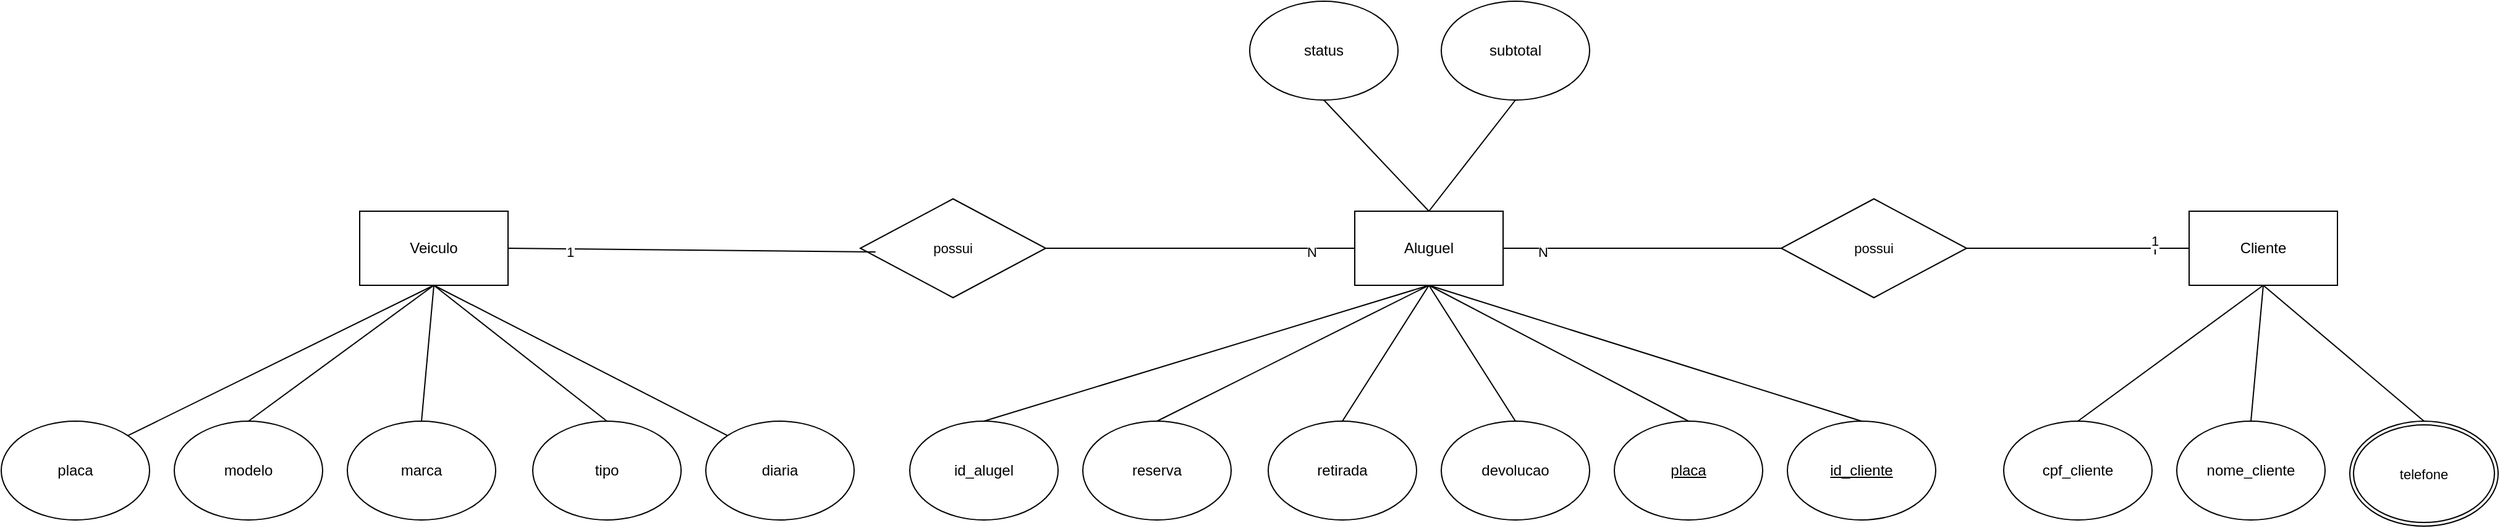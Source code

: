 <mxfile version="24.2.1" type="device">
  <diagram name="Page-1" id="KcoUCer-cBKBHuBMyaUO">
    <mxGraphModel dx="2583" dy="2198" grid="1" gridSize="10" guides="1" tooltips="1" connect="1" arrows="1" fold="1" page="1" pageScale="1" pageWidth="850" pageHeight="1100" math="0" shadow="0">
      <root>
        <mxCell id="0" />
        <mxCell id="1" parent="0" />
        <mxCell id="Y1e_YjSV7FnNWdBsGaUr-1" value="Veiculo" style="rounded=0;whiteSpace=wrap;html=1;" vertex="1" parent="1">
          <mxGeometry y="150" width="120" height="60" as="geometry" />
        </mxCell>
        <mxCell id="Y1e_YjSV7FnNWdBsGaUr-27" style="edgeStyle=none;rounded=0;orthogonalLoop=1;jettySize=auto;html=1;exitX=1;exitY=0;exitDx=0;exitDy=0;entryX=0.5;entryY=1;entryDx=0;entryDy=0;strokeColor=default;align=center;verticalAlign=middle;fontFamily=Helvetica;fontSize=11;fontColor=default;labelBackgroundColor=default;endArrow=none;endFill=0;" edge="1" parent="1" source="Y1e_YjSV7FnNWdBsGaUr-2" target="Y1e_YjSV7FnNWdBsGaUr-1">
          <mxGeometry relative="1" as="geometry" />
        </mxCell>
        <mxCell id="Y1e_YjSV7FnNWdBsGaUr-2" value="placa" style="ellipse;whiteSpace=wrap;html=1;" vertex="1" parent="1">
          <mxGeometry x="-290" y="320" width="120" height="80" as="geometry" />
        </mxCell>
        <mxCell id="Y1e_YjSV7FnNWdBsGaUr-23" style="edgeStyle=none;rounded=0;orthogonalLoop=1;jettySize=auto;html=1;exitX=0.5;exitY=0;exitDx=0;exitDy=0;entryX=0.5;entryY=1;entryDx=0;entryDy=0;strokeColor=default;align=center;verticalAlign=middle;fontFamily=Helvetica;fontSize=11;fontColor=default;labelBackgroundColor=default;endArrow=none;endFill=0;" edge="1" parent="1" source="Y1e_YjSV7FnNWdBsGaUr-3" target="Y1e_YjSV7FnNWdBsGaUr-1">
          <mxGeometry relative="1" as="geometry" />
        </mxCell>
        <mxCell id="Y1e_YjSV7FnNWdBsGaUr-3" value="modelo" style="ellipse;whiteSpace=wrap;html=1;" vertex="1" parent="1">
          <mxGeometry x="-150" y="320" width="120" height="80" as="geometry" />
        </mxCell>
        <mxCell id="Y1e_YjSV7FnNWdBsGaUr-24" style="edgeStyle=none;rounded=0;orthogonalLoop=1;jettySize=auto;html=1;exitX=0.5;exitY=0;exitDx=0;exitDy=0;strokeColor=default;align=center;verticalAlign=middle;fontFamily=Helvetica;fontSize=11;fontColor=default;labelBackgroundColor=default;endArrow=none;endFill=0;" edge="1" parent="1" source="Y1e_YjSV7FnNWdBsGaUr-4">
          <mxGeometry relative="1" as="geometry">
            <mxPoint x="60" y="210" as="targetPoint" />
          </mxGeometry>
        </mxCell>
        <mxCell id="Y1e_YjSV7FnNWdBsGaUr-4" value="marca" style="ellipse;whiteSpace=wrap;html=1;" vertex="1" parent="1">
          <mxGeometry x="-10" y="320" width="120" height="80" as="geometry" />
        </mxCell>
        <mxCell id="Y1e_YjSV7FnNWdBsGaUr-25" style="edgeStyle=none;rounded=0;orthogonalLoop=1;jettySize=auto;html=1;exitX=0.5;exitY=0;exitDx=0;exitDy=0;entryX=0.5;entryY=1;entryDx=0;entryDy=0;strokeColor=default;align=center;verticalAlign=middle;fontFamily=Helvetica;fontSize=11;fontColor=default;labelBackgroundColor=default;endArrow=none;endFill=0;" edge="1" parent="1" source="Y1e_YjSV7FnNWdBsGaUr-5" target="Y1e_YjSV7FnNWdBsGaUr-1">
          <mxGeometry relative="1" as="geometry" />
        </mxCell>
        <mxCell id="Y1e_YjSV7FnNWdBsGaUr-5" value="tipo" style="ellipse;whiteSpace=wrap;html=1;" vertex="1" parent="1">
          <mxGeometry x="140" y="320" width="120" height="80" as="geometry" />
        </mxCell>
        <mxCell id="Y1e_YjSV7FnNWdBsGaUr-26" style="edgeStyle=none;rounded=0;orthogonalLoop=1;jettySize=auto;html=1;exitX=0;exitY=0;exitDx=0;exitDy=0;entryX=0.5;entryY=1;entryDx=0;entryDy=0;strokeColor=default;align=center;verticalAlign=middle;fontFamily=Helvetica;fontSize=11;fontColor=default;labelBackgroundColor=default;endArrow=none;endFill=0;" edge="1" parent="1" source="Y1e_YjSV7FnNWdBsGaUr-7" target="Y1e_YjSV7FnNWdBsGaUr-1">
          <mxGeometry relative="1" as="geometry" />
        </mxCell>
        <mxCell id="Y1e_YjSV7FnNWdBsGaUr-7" value="diaria" style="ellipse;whiteSpace=wrap;html=1;" vertex="1" parent="1">
          <mxGeometry x="280" y="320" width="120" height="80" as="geometry" />
        </mxCell>
        <mxCell id="Y1e_YjSV7FnNWdBsGaUr-8" value="Cliente" style="rounded=0;whiteSpace=wrap;html=1;" vertex="1" parent="1">
          <mxGeometry x="1480" y="150" width="120" height="60" as="geometry" />
        </mxCell>
        <mxCell id="Y1e_YjSV7FnNWdBsGaUr-28" style="edgeStyle=none;rounded=0;orthogonalLoop=1;jettySize=auto;html=1;exitX=0.5;exitY=0;exitDx=0;exitDy=0;entryX=0.5;entryY=1;entryDx=0;entryDy=0;strokeColor=default;align=center;verticalAlign=middle;fontFamily=Helvetica;fontSize=11;fontColor=default;labelBackgroundColor=default;endArrow=none;endFill=0;" edge="1" parent="1" source="Y1e_YjSV7FnNWdBsGaUr-9" target="Y1e_YjSV7FnNWdBsGaUr-8">
          <mxGeometry relative="1" as="geometry" />
        </mxCell>
        <mxCell id="Y1e_YjSV7FnNWdBsGaUr-9" value="cpf_cliente" style="ellipse;whiteSpace=wrap;html=1;" vertex="1" parent="1">
          <mxGeometry x="1330" y="320" width="120" height="80" as="geometry" />
        </mxCell>
        <mxCell id="Y1e_YjSV7FnNWdBsGaUr-29" style="edgeStyle=none;rounded=0;orthogonalLoop=1;jettySize=auto;html=1;exitX=0.5;exitY=0;exitDx=0;exitDy=0;entryX=0.5;entryY=1;entryDx=0;entryDy=0;strokeColor=default;align=center;verticalAlign=middle;fontFamily=Helvetica;fontSize=11;fontColor=default;labelBackgroundColor=default;endArrow=none;endFill=0;" edge="1" parent="1" source="Y1e_YjSV7FnNWdBsGaUr-10" target="Y1e_YjSV7FnNWdBsGaUr-8">
          <mxGeometry relative="1" as="geometry" />
        </mxCell>
        <mxCell id="Y1e_YjSV7FnNWdBsGaUr-10" value="nome_cliente" style="ellipse;whiteSpace=wrap;html=1;" vertex="1" parent="1">
          <mxGeometry x="1470" y="320" width="120" height="80" as="geometry" />
        </mxCell>
        <mxCell id="Y1e_YjSV7FnNWdBsGaUr-30" style="edgeStyle=none;rounded=0;orthogonalLoop=1;jettySize=auto;html=1;exitX=0.5;exitY=0;exitDx=0;exitDy=0;strokeColor=default;align=center;verticalAlign=middle;fontFamily=Helvetica;fontSize=11;fontColor=default;labelBackgroundColor=default;endArrow=none;endFill=0;" edge="1" parent="1">
          <mxGeometry relative="1" as="geometry">
            <mxPoint x="1540" y="210" as="targetPoint" />
            <mxPoint x="1670" y="320" as="sourcePoint" />
          </mxGeometry>
        </mxCell>
        <mxCell id="Y1e_YjSV7FnNWdBsGaUr-42" style="edgeStyle=none;rounded=0;orthogonalLoop=1;jettySize=auto;html=1;exitX=1;exitY=0.5;exitDx=0;exitDy=0;entryX=0;entryY=0.5;entryDx=0;entryDy=0;strokeColor=default;align=center;verticalAlign=middle;fontFamily=Helvetica;fontSize=11;fontColor=default;labelBackgroundColor=default;endArrow=none;endFill=0;" edge="1" parent="1" source="Y1e_YjSV7FnNWdBsGaUr-14" target="Y1e_YjSV7FnNWdBsGaUr-38">
          <mxGeometry relative="1" as="geometry" />
        </mxCell>
        <mxCell id="Y1e_YjSV7FnNWdBsGaUr-46" value="N" style="edgeLabel;html=1;align=center;verticalAlign=middle;resizable=0;points=[];fontFamily=Helvetica;fontSize=11;fontColor=default;labelBackgroundColor=default;" vertex="1" connectable="0" parent="Y1e_YjSV7FnNWdBsGaUr-42">
          <mxGeometry x="-0.727" y="-3" relative="1" as="geometry">
            <mxPoint x="1" as="offset" />
          </mxGeometry>
        </mxCell>
        <mxCell id="Y1e_YjSV7FnNWdBsGaUr-52" style="edgeStyle=none;rounded=0;orthogonalLoop=1;jettySize=auto;html=1;exitX=0.5;exitY=0;exitDx=0;exitDy=0;entryX=0.5;entryY=1;entryDx=0;entryDy=0;strokeColor=default;align=center;verticalAlign=middle;fontFamily=Helvetica;fontSize=11;fontColor=default;labelBackgroundColor=default;endArrow=none;endFill=0;" edge="1" parent="1" source="Y1e_YjSV7FnNWdBsGaUr-14" target="Y1e_YjSV7FnNWdBsGaUr-50">
          <mxGeometry relative="1" as="geometry" />
        </mxCell>
        <mxCell id="Y1e_YjSV7FnNWdBsGaUr-14" value="Aluguel" style="rounded=0;whiteSpace=wrap;html=1;" vertex="1" parent="1">
          <mxGeometry x="805" y="150" width="120" height="60" as="geometry" />
        </mxCell>
        <mxCell id="Y1e_YjSV7FnNWdBsGaUr-31" style="edgeStyle=none;rounded=0;orthogonalLoop=1;jettySize=auto;html=1;exitX=0.5;exitY=0;exitDx=0;exitDy=0;entryX=0.5;entryY=1;entryDx=0;entryDy=0;strokeColor=default;align=center;verticalAlign=middle;fontFamily=Helvetica;fontSize=11;fontColor=default;labelBackgroundColor=default;endArrow=none;endFill=0;" edge="1" parent="1" source="Y1e_YjSV7FnNWdBsGaUr-15" target="Y1e_YjSV7FnNWdBsGaUr-14">
          <mxGeometry relative="1" as="geometry" />
        </mxCell>
        <mxCell id="Y1e_YjSV7FnNWdBsGaUr-15" value="id_alugel" style="ellipse;whiteSpace=wrap;html=1;" vertex="1" parent="1">
          <mxGeometry x="445" y="320" width="120" height="80" as="geometry" />
        </mxCell>
        <mxCell id="Y1e_YjSV7FnNWdBsGaUr-32" style="edgeStyle=none;rounded=0;orthogonalLoop=1;jettySize=auto;html=1;exitX=0.5;exitY=0;exitDx=0;exitDy=0;strokeColor=default;align=center;verticalAlign=middle;fontFamily=Helvetica;fontSize=11;fontColor=default;labelBackgroundColor=default;endArrow=none;endFill=0;" edge="1" parent="1" source="Y1e_YjSV7FnNWdBsGaUr-16">
          <mxGeometry relative="1" as="geometry">
            <mxPoint x="865" y="210" as="targetPoint" />
          </mxGeometry>
        </mxCell>
        <mxCell id="Y1e_YjSV7FnNWdBsGaUr-16" value="reserva" style="ellipse;whiteSpace=wrap;html=1;" vertex="1" parent="1">
          <mxGeometry x="585" y="320" width="120" height="80" as="geometry" />
        </mxCell>
        <mxCell id="Y1e_YjSV7FnNWdBsGaUr-33" style="edgeStyle=none;rounded=0;orthogonalLoop=1;jettySize=auto;html=1;exitX=0.5;exitY=0;exitDx=0;exitDy=0;strokeColor=default;align=center;verticalAlign=middle;fontFamily=Helvetica;fontSize=11;fontColor=default;labelBackgroundColor=default;endArrow=none;endFill=0;" edge="1" parent="1" source="Y1e_YjSV7FnNWdBsGaUr-17">
          <mxGeometry relative="1" as="geometry">
            <mxPoint x="865" y="210" as="targetPoint" />
          </mxGeometry>
        </mxCell>
        <mxCell id="Y1e_YjSV7FnNWdBsGaUr-17" value="retirada" style="ellipse;whiteSpace=wrap;html=1;" vertex="1" parent="1">
          <mxGeometry x="735" y="320" width="120" height="80" as="geometry" />
        </mxCell>
        <mxCell id="Y1e_YjSV7FnNWdBsGaUr-34" style="edgeStyle=none;rounded=0;orthogonalLoop=1;jettySize=auto;html=1;exitX=0.5;exitY=0;exitDx=0;exitDy=0;strokeColor=default;align=center;verticalAlign=middle;fontFamily=Helvetica;fontSize=11;fontColor=default;labelBackgroundColor=default;endArrow=none;endFill=0;" edge="1" parent="1" source="Y1e_YjSV7FnNWdBsGaUr-18">
          <mxGeometry relative="1" as="geometry">
            <mxPoint x="865" y="210" as="targetPoint" />
          </mxGeometry>
        </mxCell>
        <mxCell id="Y1e_YjSV7FnNWdBsGaUr-18" value="devolucao" style="ellipse;whiteSpace=wrap;html=1;" vertex="1" parent="1">
          <mxGeometry x="875" y="320" width="120" height="80" as="geometry" />
        </mxCell>
        <mxCell id="Y1e_YjSV7FnNWdBsGaUr-35" style="edgeStyle=none;rounded=0;orthogonalLoop=1;jettySize=auto;html=1;exitX=0.5;exitY=0;exitDx=0;exitDy=0;entryX=0.5;entryY=1;entryDx=0;entryDy=0;strokeColor=default;align=center;verticalAlign=middle;fontFamily=Helvetica;fontSize=11;fontColor=default;labelBackgroundColor=default;endArrow=none;endFill=0;" edge="1" parent="1" source="Y1e_YjSV7FnNWdBsGaUr-19" target="Y1e_YjSV7FnNWdBsGaUr-14">
          <mxGeometry relative="1" as="geometry" />
        </mxCell>
        <mxCell id="Y1e_YjSV7FnNWdBsGaUr-19" value="&lt;u&gt;placa&lt;/u&gt;" style="ellipse;whiteSpace=wrap;html=1;" vertex="1" parent="1">
          <mxGeometry x="1015" y="320" width="120" height="80" as="geometry" />
        </mxCell>
        <mxCell id="Y1e_YjSV7FnNWdBsGaUr-36" style="edgeStyle=none;rounded=0;orthogonalLoop=1;jettySize=auto;html=1;exitX=0.5;exitY=0;exitDx=0;exitDy=0;strokeColor=default;align=center;verticalAlign=middle;fontFamily=Helvetica;fontSize=11;fontColor=default;labelBackgroundColor=default;endArrow=none;endFill=0;" edge="1" parent="1" source="Y1e_YjSV7FnNWdBsGaUr-20">
          <mxGeometry relative="1" as="geometry">
            <mxPoint x="865" y="210" as="targetPoint" />
          </mxGeometry>
        </mxCell>
        <mxCell id="Y1e_YjSV7FnNWdBsGaUr-20" value="&lt;u&gt;id_cliente&lt;/u&gt;" style="ellipse;whiteSpace=wrap;html=1;" vertex="1" parent="1">
          <mxGeometry x="1155" y="320" width="120" height="80" as="geometry" />
        </mxCell>
        <mxCell id="Y1e_YjSV7FnNWdBsGaUr-41" style="edgeStyle=none;rounded=0;orthogonalLoop=1;jettySize=auto;html=1;exitX=1;exitY=0.5;exitDx=0;exitDy=0;entryX=0;entryY=0.5;entryDx=0;entryDy=0;strokeColor=default;align=center;verticalAlign=middle;fontFamily=Helvetica;fontSize=11;fontColor=default;labelBackgroundColor=default;endArrow=none;endFill=0;" edge="1" parent="1" source="Y1e_YjSV7FnNWdBsGaUr-37" target="Y1e_YjSV7FnNWdBsGaUr-14">
          <mxGeometry relative="1" as="geometry" />
        </mxCell>
        <mxCell id="Y1e_YjSV7FnNWdBsGaUr-45" value="N" style="edgeLabel;html=1;align=center;verticalAlign=middle;resizable=0;points=[];fontFamily=Helvetica;fontSize=11;fontColor=default;labelBackgroundColor=default;" vertex="1" connectable="0" parent="Y1e_YjSV7FnNWdBsGaUr-41">
          <mxGeometry x="0.712" y="-3" relative="1" as="geometry">
            <mxPoint x="1" as="offset" />
          </mxGeometry>
        </mxCell>
        <mxCell id="Y1e_YjSV7FnNWdBsGaUr-37" value="possui" style="rhombus;whiteSpace=wrap;html=1;fontFamily=Helvetica;fontSize=11;fontColor=default;labelBackgroundColor=default;" vertex="1" parent="1">
          <mxGeometry x="405" y="140" width="150" height="80" as="geometry" />
        </mxCell>
        <mxCell id="Y1e_YjSV7FnNWdBsGaUr-43" style="edgeStyle=none;rounded=0;orthogonalLoop=1;jettySize=auto;html=1;exitX=1;exitY=0.5;exitDx=0;exitDy=0;strokeColor=default;align=center;verticalAlign=middle;fontFamily=Helvetica;fontSize=11;fontColor=default;labelBackgroundColor=default;endArrow=none;endFill=0;" edge="1" parent="1" source="Y1e_YjSV7FnNWdBsGaUr-38" target="Y1e_YjSV7FnNWdBsGaUr-8">
          <mxGeometry relative="1" as="geometry" />
        </mxCell>
        <mxCell id="Y1e_YjSV7FnNWdBsGaUr-47" value="I" style="edgeLabel;html=1;align=center;verticalAlign=middle;resizable=0;points=[];fontFamily=Helvetica;fontSize=11;fontColor=default;labelBackgroundColor=default;" vertex="1" connectable="0" parent="Y1e_YjSV7FnNWdBsGaUr-43">
          <mxGeometry x="0.674" y="-1" relative="1" as="geometry">
            <mxPoint x="1" as="offset" />
          </mxGeometry>
        </mxCell>
        <mxCell id="Y1e_YjSV7FnNWdBsGaUr-48" value="1" style="edgeLabel;html=1;align=center;verticalAlign=middle;resizable=0;points=[];fontFamily=Helvetica;fontSize=11;fontColor=default;labelBackgroundColor=default;" vertex="1" connectable="0" parent="Y1e_YjSV7FnNWdBsGaUr-43">
          <mxGeometry x="0.674" y="6" relative="1" as="geometry">
            <mxPoint x="1" as="offset" />
          </mxGeometry>
        </mxCell>
        <mxCell id="Y1e_YjSV7FnNWdBsGaUr-38" value="possui" style="rhombus;whiteSpace=wrap;html=1;fontFamily=Helvetica;fontSize=11;fontColor=default;labelBackgroundColor=default;" vertex="1" parent="1">
          <mxGeometry x="1150" y="140" width="150" height="80" as="geometry" />
        </mxCell>
        <mxCell id="Y1e_YjSV7FnNWdBsGaUr-39" style="edgeStyle=none;rounded=0;orthogonalLoop=1;jettySize=auto;html=1;exitX=1;exitY=0.5;exitDx=0;exitDy=0;entryX=0.082;entryY=0.538;entryDx=0;entryDy=0;entryPerimeter=0;strokeColor=default;align=center;verticalAlign=middle;fontFamily=Helvetica;fontSize=11;fontColor=default;labelBackgroundColor=default;endArrow=none;endFill=0;" edge="1" parent="1" source="Y1e_YjSV7FnNWdBsGaUr-1" target="Y1e_YjSV7FnNWdBsGaUr-37">
          <mxGeometry relative="1" as="geometry" />
        </mxCell>
        <mxCell id="Y1e_YjSV7FnNWdBsGaUr-44" value="1" style="edgeLabel;html=1;align=center;verticalAlign=middle;resizable=0;points=[];fontFamily=Helvetica;fontSize=11;fontColor=default;labelBackgroundColor=default;" vertex="1" connectable="0" parent="Y1e_YjSV7FnNWdBsGaUr-39">
          <mxGeometry x="-0.67" y="-2" relative="1" as="geometry">
            <mxPoint x="1" as="offset" />
          </mxGeometry>
        </mxCell>
        <mxCell id="Y1e_YjSV7FnNWdBsGaUr-49" value="telefone" style="ellipse;shape=doubleEllipse;margin=3;whiteSpace=wrap;html=1;align=center;fontFamily=Helvetica;fontSize=11;fontColor=default;labelBackgroundColor=default;" vertex="1" parent="1">
          <mxGeometry x="1610" y="320" width="120" height="85" as="geometry" />
        </mxCell>
        <mxCell id="Y1e_YjSV7FnNWdBsGaUr-50" value="status" style="ellipse;whiteSpace=wrap;html=1;" vertex="1" parent="1">
          <mxGeometry x="720" y="-20" width="120" height="80" as="geometry" />
        </mxCell>
        <mxCell id="Y1e_YjSV7FnNWdBsGaUr-53" style="edgeStyle=none;rounded=0;orthogonalLoop=1;jettySize=auto;html=1;exitX=0.5;exitY=1;exitDx=0;exitDy=0;entryX=0.5;entryY=0;entryDx=0;entryDy=0;strokeColor=default;align=center;verticalAlign=middle;fontFamily=Helvetica;fontSize=11;fontColor=default;labelBackgroundColor=default;endArrow=none;endFill=0;" edge="1" parent="1" source="Y1e_YjSV7FnNWdBsGaUr-51" target="Y1e_YjSV7FnNWdBsGaUr-14">
          <mxGeometry relative="1" as="geometry" />
        </mxCell>
        <mxCell id="Y1e_YjSV7FnNWdBsGaUr-51" value="subtotal" style="ellipse;whiteSpace=wrap;html=1;" vertex="1" parent="1">
          <mxGeometry x="875" y="-20" width="120" height="80" as="geometry" />
        </mxCell>
      </root>
    </mxGraphModel>
  </diagram>
</mxfile>

